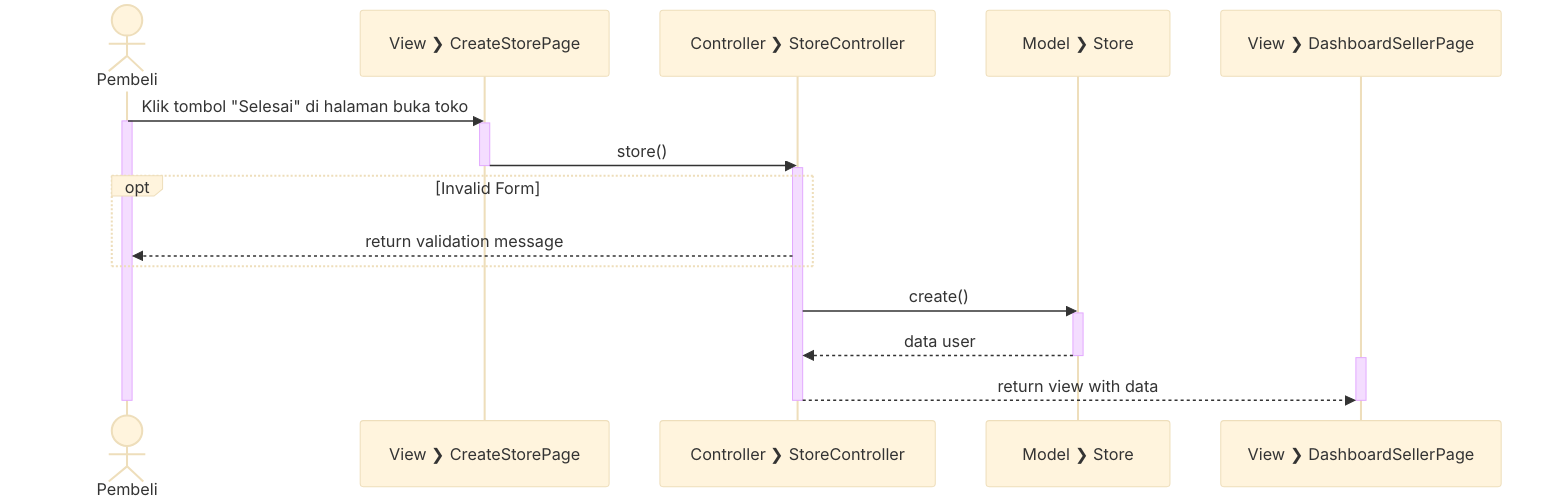%%{init: {'theme': 'base', 'themeVariables': { 'fontSize': '16px', 'fontFamily': 'Inter'}}}%%
sequenceDiagram
  actor Pembeli
  participant V_L as View #10095; CreateStorePage
  participant C_S as Controller #10095; StoreController
  participant M_S as Model #10095; Store
  participant V_DS as View #10095; DashboardSellerPage


  Pembeli->>V_L: Klik tombol "Selesai" di halaman buka toko
  activate Pembeli

  activate V_L

  V_L->>C_S: store()

  deactivate V_L

  activate C_S

  opt Invalid Form
    C_S-->>Pembeli: return validation message
  end

  C_S->>M_S: create()

  activate M_S

  M_S-->>C_S: data user

  deactivate M_S

  activate V_DS
  C_S-->>V_DS: return view with data
  deactivate V_DS

  deactivate C_S
  deactivate Pembeli
